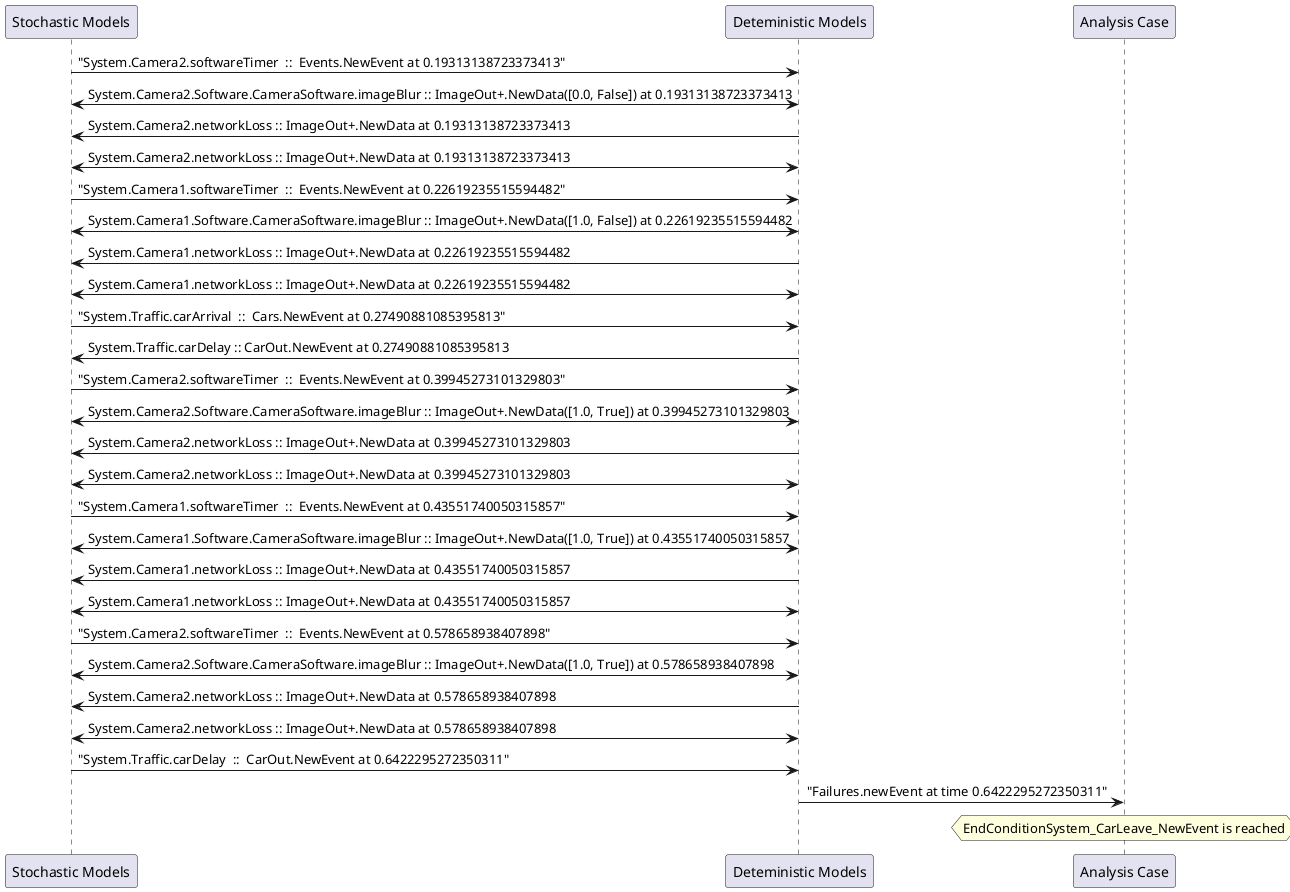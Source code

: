 
	@startuml
	participant "Stochastic Models" as stochmodel
	participant "Deteministic Models" as detmodel
	participant "Analysis Case" as analysis
	{3654_stop} stochmodel -> detmodel : "System.Camera2.softwareTimer  ::  Events.NewEvent at 0.19313138723373413"
detmodel <-> stochmodel : System.Camera2.Software.CameraSoftware.imageBlur :: ImageOut+.NewData([0.0, False]) at 0.19313138723373413
detmodel -> stochmodel : System.Camera2.networkLoss :: ImageOut+.NewData at 0.19313138723373413
detmodel <-> stochmodel : System.Camera2.networkLoss :: ImageOut+.NewData at 0.19313138723373413
{3639_stop} stochmodel -> detmodel : "System.Camera1.softwareTimer  ::  Events.NewEvent at 0.22619235515594482"
detmodel <-> stochmodel : System.Camera1.Software.CameraSoftware.imageBlur :: ImageOut+.NewData([1.0, False]) at 0.22619235515594482
detmodel -> stochmodel : System.Camera1.networkLoss :: ImageOut+.NewData at 0.22619235515594482
detmodel <-> stochmodel : System.Camera1.networkLoss :: ImageOut+.NewData at 0.22619235515594482
{3670_stop} stochmodel -> detmodel : "System.Traffic.carArrival  ::  Cars.NewEvent at 0.27490881085395813"
{3677_start} detmodel -> stochmodel : System.Traffic.carDelay :: CarOut.NewEvent at 0.27490881085395813
{3655_stop} stochmodel -> detmodel : "System.Camera2.softwareTimer  ::  Events.NewEvent at 0.39945273101329803"
detmodel <-> stochmodel : System.Camera2.Software.CameraSoftware.imageBlur :: ImageOut+.NewData([1.0, True]) at 0.39945273101329803
detmodel -> stochmodel : System.Camera2.networkLoss :: ImageOut+.NewData at 0.39945273101329803
detmodel <-> stochmodel : System.Camera2.networkLoss :: ImageOut+.NewData at 0.39945273101329803
{3640_stop} stochmodel -> detmodel : "System.Camera1.softwareTimer  ::  Events.NewEvent at 0.43551740050315857"
detmodel <-> stochmodel : System.Camera1.Software.CameraSoftware.imageBlur :: ImageOut+.NewData([1.0, True]) at 0.43551740050315857
detmodel -> stochmodel : System.Camera1.networkLoss :: ImageOut+.NewData at 0.43551740050315857
detmodel <-> stochmodel : System.Camera1.networkLoss :: ImageOut+.NewData at 0.43551740050315857
{3656_stop} stochmodel -> detmodel : "System.Camera2.softwareTimer  ::  Events.NewEvent at 0.578658938407898"
detmodel <-> stochmodel : System.Camera2.Software.CameraSoftware.imageBlur :: ImageOut+.NewData([1.0, True]) at 0.578658938407898
detmodel -> stochmodel : System.Camera2.networkLoss :: ImageOut+.NewData at 0.578658938407898
detmodel <-> stochmodel : System.Camera2.networkLoss :: ImageOut+.NewData at 0.578658938407898
{3677_stop} stochmodel -> detmodel : "System.Traffic.carDelay  ::  CarOut.NewEvent at 0.6422295272350311"
{3677_start} <-> {3677_stop} : delay
detmodel -> analysis : "Failures.newEvent at time 0.6422295272350311"
hnote over analysis 
EndConditionSystem_CarLeave_NewEvent is reached
endnote
@enduml